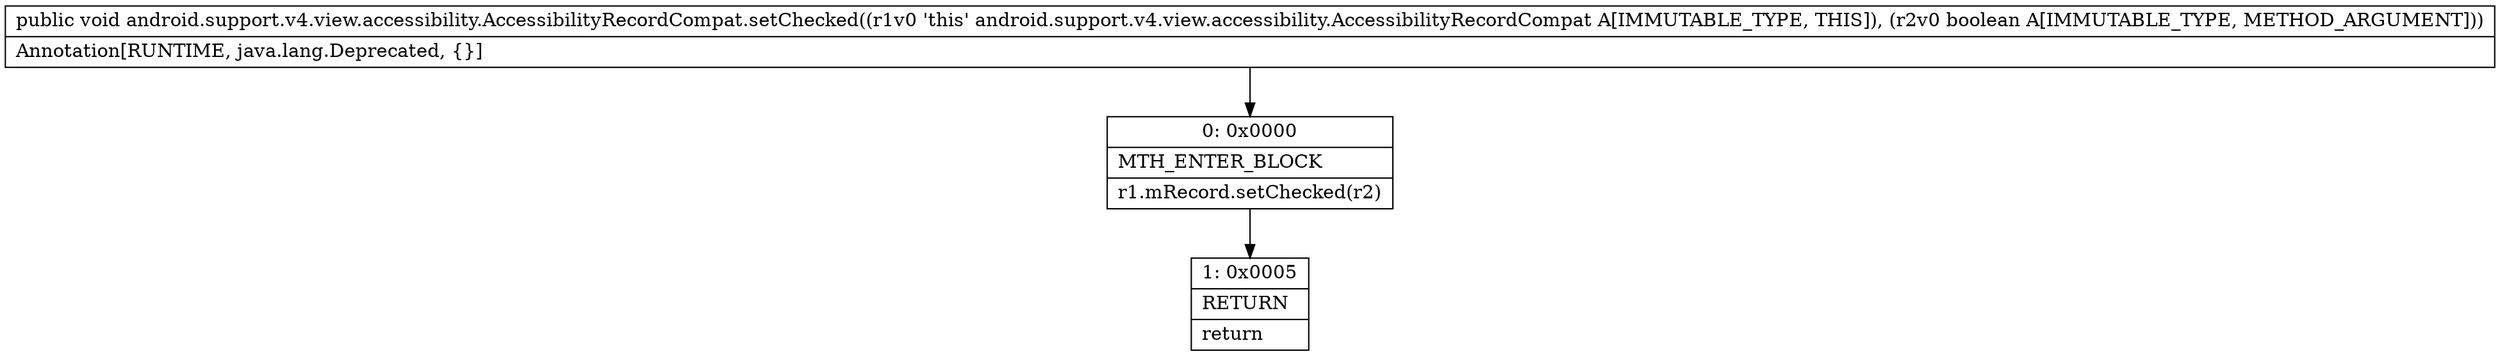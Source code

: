 digraph "CFG forandroid.support.v4.view.accessibility.AccessibilityRecordCompat.setChecked(Z)V" {
Node_0 [shape=record,label="{0\:\ 0x0000|MTH_ENTER_BLOCK\l|r1.mRecord.setChecked(r2)\l}"];
Node_1 [shape=record,label="{1\:\ 0x0005|RETURN\l|return\l}"];
MethodNode[shape=record,label="{public void android.support.v4.view.accessibility.AccessibilityRecordCompat.setChecked((r1v0 'this' android.support.v4.view.accessibility.AccessibilityRecordCompat A[IMMUTABLE_TYPE, THIS]), (r2v0 boolean A[IMMUTABLE_TYPE, METHOD_ARGUMENT]))  | Annotation[RUNTIME, java.lang.Deprecated, \{\}]\l}"];
MethodNode -> Node_0;
Node_0 -> Node_1;
}

